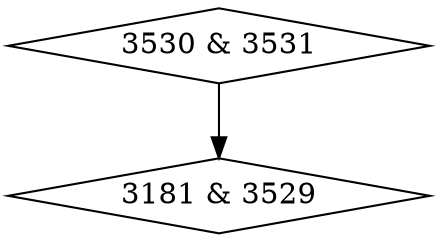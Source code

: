 digraph {
0 [label = "3181 & 3529", shape = diamond];
1 [label = "3530 & 3531", shape = diamond];
1->0;
}
